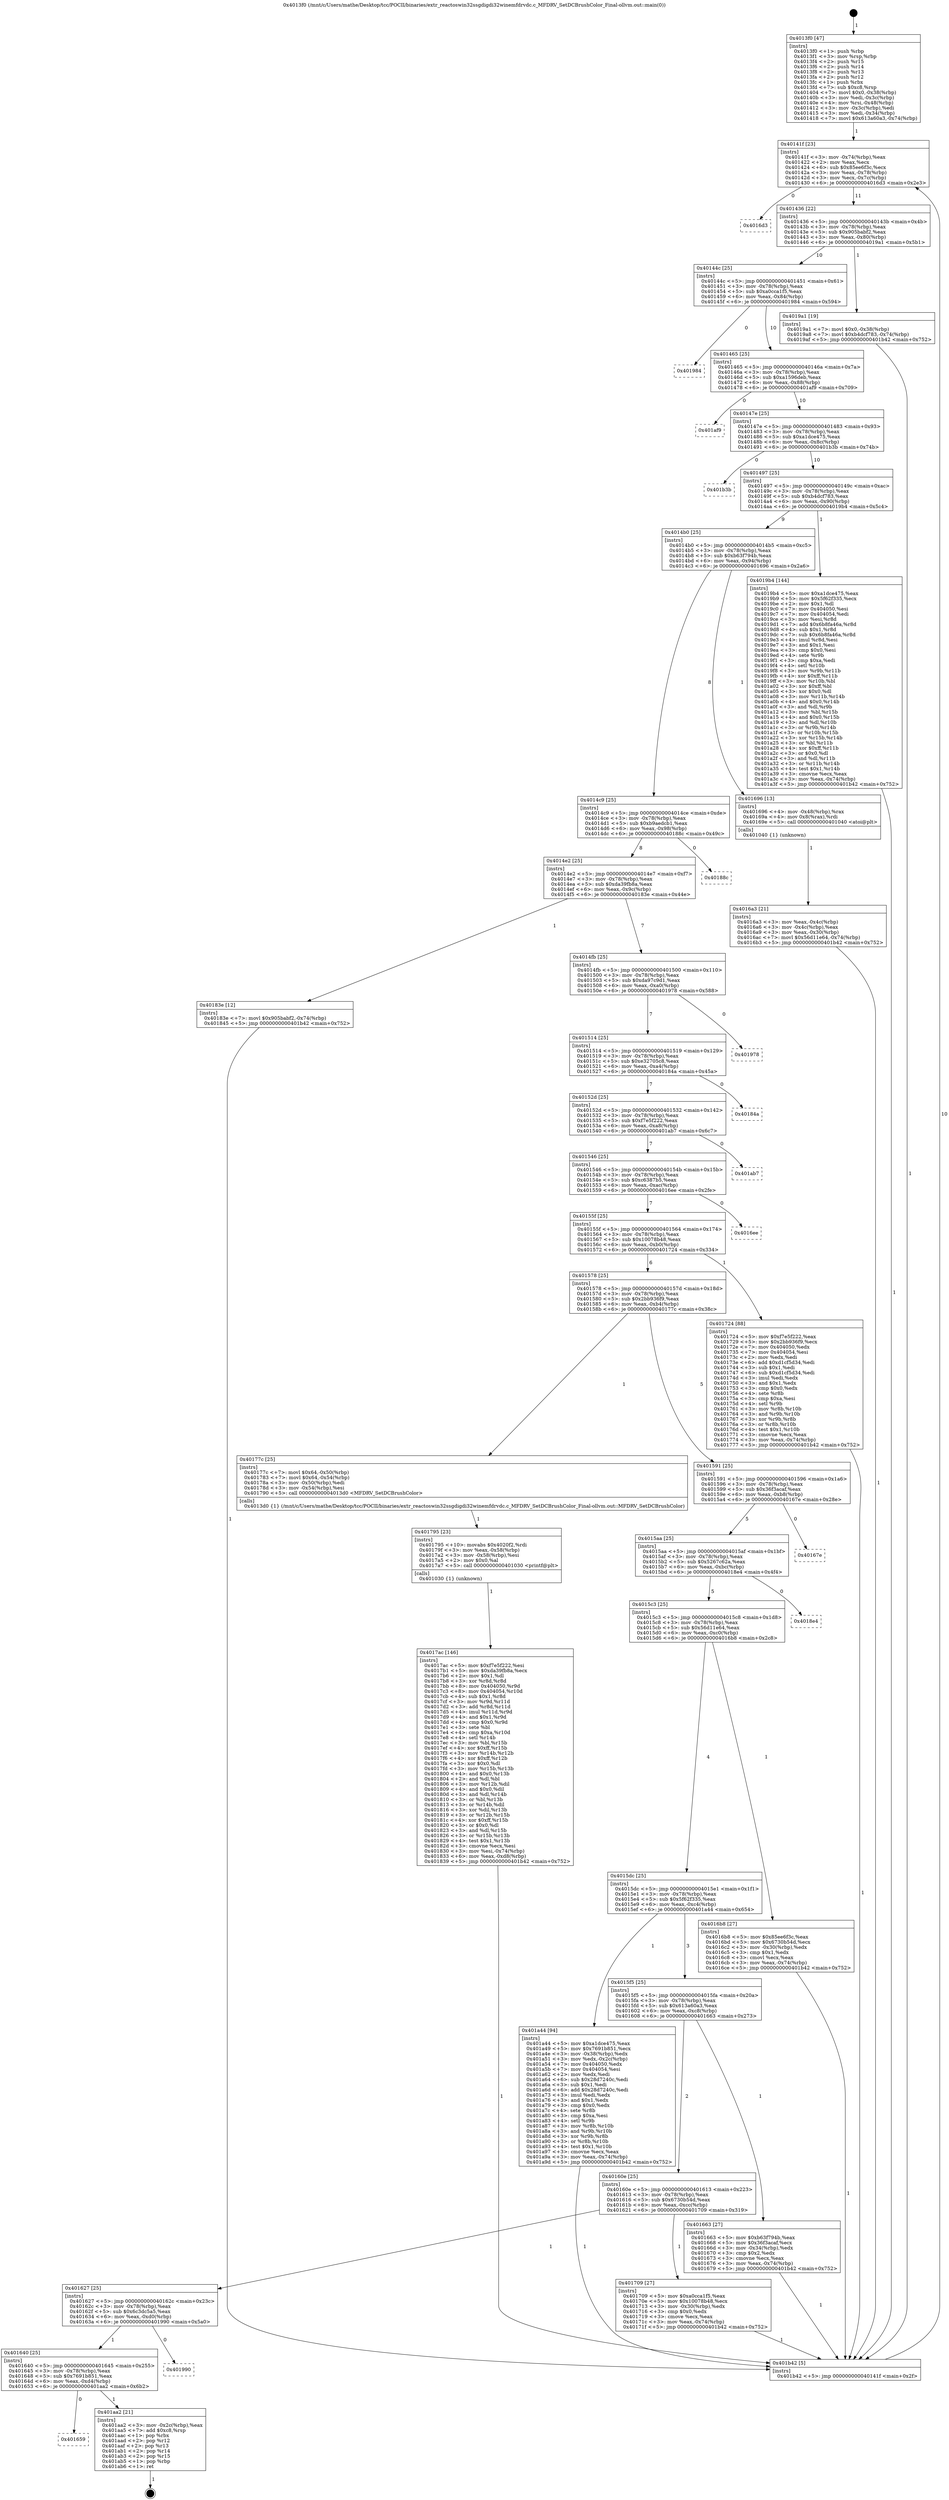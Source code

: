 digraph "0x4013f0" {
  label = "0x4013f0 (/mnt/c/Users/mathe/Desktop/tcc/POCII/binaries/extr_reactoswin32ssgdigdi32winemfdrvdc.c_MFDRV_SetDCBrushColor_Final-ollvm.out::main(0))"
  labelloc = "t"
  node[shape=record]

  Entry [label="",width=0.3,height=0.3,shape=circle,fillcolor=black,style=filled]
  "0x40141f" [label="{
     0x40141f [23]\l
     | [instrs]\l
     &nbsp;&nbsp;0x40141f \<+3\>: mov -0x74(%rbp),%eax\l
     &nbsp;&nbsp;0x401422 \<+2\>: mov %eax,%ecx\l
     &nbsp;&nbsp;0x401424 \<+6\>: sub $0x85ee6f3c,%ecx\l
     &nbsp;&nbsp;0x40142a \<+3\>: mov %eax,-0x78(%rbp)\l
     &nbsp;&nbsp;0x40142d \<+3\>: mov %ecx,-0x7c(%rbp)\l
     &nbsp;&nbsp;0x401430 \<+6\>: je 00000000004016d3 \<main+0x2e3\>\l
  }"]
  "0x4016d3" [label="{
     0x4016d3\l
  }", style=dashed]
  "0x401436" [label="{
     0x401436 [22]\l
     | [instrs]\l
     &nbsp;&nbsp;0x401436 \<+5\>: jmp 000000000040143b \<main+0x4b\>\l
     &nbsp;&nbsp;0x40143b \<+3\>: mov -0x78(%rbp),%eax\l
     &nbsp;&nbsp;0x40143e \<+5\>: sub $0x905babf2,%eax\l
     &nbsp;&nbsp;0x401443 \<+3\>: mov %eax,-0x80(%rbp)\l
     &nbsp;&nbsp;0x401446 \<+6\>: je 00000000004019a1 \<main+0x5b1\>\l
  }"]
  Exit [label="",width=0.3,height=0.3,shape=circle,fillcolor=black,style=filled,peripheries=2]
  "0x4019a1" [label="{
     0x4019a1 [19]\l
     | [instrs]\l
     &nbsp;&nbsp;0x4019a1 \<+7\>: movl $0x0,-0x38(%rbp)\l
     &nbsp;&nbsp;0x4019a8 \<+7\>: movl $0xb4dcf783,-0x74(%rbp)\l
     &nbsp;&nbsp;0x4019af \<+5\>: jmp 0000000000401b42 \<main+0x752\>\l
  }"]
  "0x40144c" [label="{
     0x40144c [25]\l
     | [instrs]\l
     &nbsp;&nbsp;0x40144c \<+5\>: jmp 0000000000401451 \<main+0x61\>\l
     &nbsp;&nbsp;0x401451 \<+3\>: mov -0x78(%rbp),%eax\l
     &nbsp;&nbsp;0x401454 \<+5\>: sub $0xa0cca1f5,%eax\l
     &nbsp;&nbsp;0x401459 \<+6\>: mov %eax,-0x84(%rbp)\l
     &nbsp;&nbsp;0x40145f \<+6\>: je 0000000000401984 \<main+0x594\>\l
  }"]
  "0x401659" [label="{
     0x401659\l
  }", style=dashed]
  "0x401984" [label="{
     0x401984\l
  }", style=dashed]
  "0x401465" [label="{
     0x401465 [25]\l
     | [instrs]\l
     &nbsp;&nbsp;0x401465 \<+5\>: jmp 000000000040146a \<main+0x7a\>\l
     &nbsp;&nbsp;0x40146a \<+3\>: mov -0x78(%rbp),%eax\l
     &nbsp;&nbsp;0x40146d \<+5\>: sub $0xa1596deb,%eax\l
     &nbsp;&nbsp;0x401472 \<+6\>: mov %eax,-0x88(%rbp)\l
     &nbsp;&nbsp;0x401478 \<+6\>: je 0000000000401af9 \<main+0x709\>\l
  }"]
  "0x401aa2" [label="{
     0x401aa2 [21]\l
     | [instrs]\l
     &nbsp;&nbsp;0x401aa2 \<+3\>: mov -0x2c(%rbp),%eax\l
     &nbsp;&nbsp;0x401aa5 \<+7\>: add $0xc8,%rsp\l
     &nbsp;&nbsp;0x401aac \<+1\>: pop %rbx\l
     &nbsp;&nbsp;0x401aad \<+2\>: pop %r12\l
     &nbsp;&nbsp;0x401aaf \<+2\>: pop %r13\l
     &nbsp;&nbsp;0x401ab1 \<+2\>: pop %r14\l
     &nbsp;&nbsp;0x401ab3 \<+2\>: pop %r15\l
     &nbsp;&nbsp;0x401ab5 \<+1\>: pop %rbp\l
     &nbsp;&nbsp;0x401ab6 \<+1\>: ret\l
  }"]
  "0x401af9" [label="{
     0x401af9\l
  }", style=dashed]
  "0x40147e" [label="{
     0x40147e [25]\l
     | [instrs]\l
     &nbsp;&nbsp;0x40147e \<+5\>: jmp 0000000000401483 \<main+0x93\>\l
     &nbsp;&nbsp;0x401483 \<+3\>: mov -0x78(%rbp),%eax\l
     &nbsp;&nbsp;0x401486 \<+5\>: sub $0xa1dce475,%eax\l
     &nbsp;&nbsp;0x40148b \<+6\>: mov %eax,-0x8c(%rbp)\l
     &nbsp;&nbsp;0x401491 \<+6\>: je 0000000000401b3b \<main+0x74b\>\l
  }"]
  "0x401640" [label="{
     0x401640 [25]\l
     | [instrs]\l
     &nbsp;&nbsp;0x401640 \<+5\>: jmp 0000000000401645 \<main+0x255\>\l
     &nbsp;&nbsp;0x401645 \<+3\>: mov -0x78(%rbp),%eax\l
     &nbsp;&nbsp;0x401648 \<+5\>: sub $0x7691b851,%eax\l
     &nbsp;&nbsp;0x40164d \<+6\>: mov %eax,-0xd4(%rbp)\l
     &nbsp;&nbsp;0x401653 \<+6\>: je 0000000000401aa2 \<main+0x6b2\>\l
  }"]
  "0x401b3b" [label="{
     0x401b3b\l
  }", style=dashed]
  "0x401497" [label="{
     0x401497 [25]\l
     | [instrs]\l
     &nbsp;&nbsp;0x401497 \<+5\>: jmp 000000000040149c \<main+0xac\>\l
     &nbsp;&nbsp;0x40149c \<+3\>: mov -0x78(%rbp),%eax\l
     &nbsp;&nbsp;0x40149f \<+5\>: sub $0xb4dcf783,%eax\l
     &nbsp;&nbsp;0x4014a4 \<+6\>: mov %eax,-0x90(%rbp)\l
     &nbsp;&nbsp;0x4014aa \<+6\>: je 00000000004019b4 \<main+0x5c4\>\l
  }"]
  "0x401990" [label="{
     0x401990\l
  }", style=dashed]
  "0x4019b4" [label="{
     0x4019b4 [144]\l
     | [instrs]\l
     &nbsp;&nbsp;0x4019b4 \<+5\>: mov $0xa1dce475,%eax\l
     &nbsp;&nbsp;0x4019b9 \<+5\>: mov $0x5f62f335,%ecx\l
     &nbsp;&nbsp;0x4019be \<+2\>: mov $0x1,%dl\l
     &nbsp;&nbsp;0x4019c0 \<+7\>: mov 0x404050,%esi\l
     &nbsp;&nbsp;0x4019c7 \<+7\>: mov 0x404054,%edi\l
     &nbsp;&nbsp;0x4019ce \<+3\>: mov %esi,%r8d\l
     &nbsp;&nbsp;0x4019d1 \<+7\>: add $0x6b8fa46a,%r8d\l
     &nbsp;&nbsp;0x4019d8 \<+4\>: sub $0x1,%r8d\l
     &nbsp;&nbsp;0x4019dc \<+7\>: sub $0x6b8fa46a,%r8d\l
     &nbsp;&nbsp;0x4019e3 \<+4\>: imul %r8d,%esi\l
     &nbsp;&nbsp;0x4019e7 \<+3\>: and $0x1,%esi\l
     &nbsp;&nbsp;0x4019ea \<+3\>: cmp $0x0,%esi\l
     &nbsp;&nbsp;0x4019ed \<+4\>: sete %r9b\l
     &nbsp;&nbsp;0x4019f1 \<+3\>: cmp $0xa,%edi\l
     &nbsp;&nbsp;0x4019f4 \<+4\>: setl %r10b\l
     &nbsp;&nbsp;0x4019f8 \<+3\>: mov %r9b,%r11b\l
     &nbsp;&nbsp;0x4019fb \<+4\>: xor $0xff,%r11b\l
     &nbsp;&nbsp;0x4019ff \<+3\>: mov %r10b,%bl\l
     &nbsp;&nbsp;0x401a02 \<+3\>: xor $0xff,%bl\l
     &nbsp;&nbsp;0x401a05 \<+3\>: xor $0x0,%dl\l
     &nbsp;&nbsp;0x401a08 \<+3\>: mov %r11b,%r14b\l
     &nbsp;&nbsp;0x401a0b \<+4\>: and $0x0,%r14b\l
     &nbsp;&nbsp;0x401a0f \<+3\>: and %dl,%r9b\l
     &nbsp;&nbsp;0x401a12 \<+3\>: mov %bl,%r15b\l
     &nbsp;&nbsp;0x401a15 \<+4\>: and $0x0,%r15b\l
     &nbsp;&nbsp;0x401a19 \<+3\>: and %dl,%r10b\l
     &nbsp;&nbsp;0x401a1c \<+3\>: or %r9b,%r14b\l
     &nbsp;&nbsp;0x401a1f \<+3\>: or %r10b,%r15b\l
     &nbsp;&nbsp;0x401a22 \<+3\>: xor %r15b,%r14b\l
     &nbsp;&nbsp;0x401a25 \<+3\>: or %bl,%r11b\l
     &nbsp;&nbsp;0x401a28 \<+4\>: xor $0xff,%r11b\l
     &nbsp;&nbsp;0x401a2c \<+3\>: or $0x0,%dl\l
     &nbsp;&nbsp;0x401a2f \<+3\>: and %dl,%r11b\l
     &nbsp;&nbsp;0x401a32 \<+3\>: or %r11b,%r14b\l
     &nbsp;&nbsp;0x401a35 \<+4\>: test $0x1,%r14b\l
     &nbsp;&nbsp;0x401a39 \<+3\>: cmovne %ecx,%eax\l
     &nbsp;&nbsp;0x401a3c \<+3\>: mov %eax,-0x74(%rbp)\l
     &nbsp;&nbsp;0x401a3f \<+5\>: jmp 0000000000401b42 \<main+0x752\>\l
  }"]
  "0x4014b0" [label="{
     0x4014b0 [25]\l
     | [instrs]\l
     &nbsp;&nbsp;0x4014b0 \<+5\>: jmp 00000000004014b5 \<main+0xc5\>\l
     &nbsp;&nbsp;0x4014b5 \<+3\>: mov -0x78(%rbp),%eax\l
     &nbsp;&nbsp;0x4014b8 \<+5\>: sub $0xb63f794b,%eax\l
     &nbsp;&nbsp;0x4014bd \<+6\>: mov %eax,-0x94(%rbp)\l
     &nbsp;&nbsp;0x4014c3 \<+6\>: je 0000000000401696 \<main+0x2a6\>\l
  }"]
  "0x4017ac" [label="{
     0x4017ac [146]\l
     | [instrs]\l
     &nbsp;&nbsp;0x4017ac \<+5\>: mov $0xf7e5f222,%esi\l
     &nbsp;&nbsp;0x4017b1 \<+5\>: mov $0xda39fb8a,%ecx\l
     &nbsp;&nbsp;0x4017b6 \<+2\>: mov $0x1,%dl\l
     &nbsp;&nbsp;0x4017b8 \<+3\>: xor %r8d,%r8d\l
     &nbsp;&nbsp;0x4017bb \<+8\>: mov 0x404050,%r9d\l
     &nbsp;&nbsp;0x4017c3 \<+8\>: mov 0x404054,%r10d\l
     &nbsp;&nbsp;0x4017cb \<+4\>: sub $0x1,%r8d\l
     &nbsp;&nbsp;0x4017cf \<+3\>: mov %r9d,%r11d\l
     &nbsp;&nbsp;0x4017d2 \<+3\>: add %r8d,%r11d\l
     &nbsp;&nbsp;0x4017d5 \<+4\>: imul %r11d,%r9d\l
     &nbsp;&nbsp;0x4017d9 \<+4\>: and $0x1,%r9d\l
     &nbsp;&nbsp;0x4017dd \<+4\>: cmp $0x0,%r9d\l
     &nbsp;&nbsp;0x4017e1 \<+3\>: sete %bl\l
     &nbsp;&nbsp;0x4017e4 \<+4\>: cmp $0xa,%r10d\l
     &nbsp;&nbsp;0x4017e8 \<+4\>: setl %r14b\l
     &nbsp;&nbsp;0x4017ec \<+3\>: mov %bl,%r15b\l
     &nbsp;&nbsp;0x4017ef \<+4\>: xor $0xff,%r15b\l
     &nbsp;&nbsp;0x4017f3 \<+3\>: mov %r14b,%r12b\l
     &nbsp;&nbsp;0x4017f6 \<+4\>: xor $0xff,%r12b\l
     &nbsp;&nbsp;0x4017fa \<+3\>: xor $0x0,%dl\l
     &nbsp;&nbsp;0x4017fd \<+3\>: mov %r15b,%r13b\l
     &nbsp;&nbsp;0x401800 \<+4\>: and $0x0,%r13b\l
     &nbsp;&nbsp;0x401804 \<+2\>: and %dl,%bl\l
     &nbsp;&nbsp;0x401806 \<+3\>: mov %r12b,%dil\l
     &nbsp;&nbsp;0x401809 \<+4\>: and $0x0,%dil\l
     &nbsp;&nbsp;0x40180d \<+3\>: and %dl,%r14b\l
     &nbsp;&nbsp;0x401810 \<+3\>: or %bl,%r13b\l
     &nbsp;&nbsp;0x401813 \<+3\>: or %r14b,%dil\l
     &nbsp;&nbsp;0x401816 \<+3\>: xor %dil,%r13b\l
     &nbsp;&nbsp;0x401819 \<+3\>: or %r12b,%r15b\l
     &nbsp;&nbsp;0x40181c \<+4\>: xor $0xff,%r15b\l
     &nbsp;&nbsp;0x401820 \<+3\>: or $0x0,%dl\l
     &nbsp;&nbsp;0x401823 \<+3\>: and %dl,%r15b\l
     &nbsp;&nbsp;0x401826 \<+3\>: or %r15b,%r13b\l
     &nbsp;&nbsp;0x401829 \<+4\>: test $0x1,%r13b\l
     &nbsp;&nbsp;0x40182d \<+3\>: cmovne %ecx,%esi\l
     &nbsp;&nbsp;0x401830 \<+3\>: mov %esi,-0x74(%rbp)\l
     &nbsp;&nbsp;0x401833 \<+6\>: mov %eax,-0xd8(%rbp)\l
     &nbsp;&nbsp;0x401839 \<+5\>: jmp 0000000000401b42 \<main+0x752\>\l
  }"]
  "0x401696" [label="{
     0x401696 [13]\l
     | [instrs]\l
     &nbsp;&nbsp;0x401696 \<+4\>: mov -0x48(%rbp),%rax\l
     &nbsp;&nbsp;0x40169a \<+4\>: mov 0x8(%rax),%rdi\l
     &nbsp;&nbsp;0x40169e \<+5\>: call 0000000000401040 \<atoi@plt\>\l
     | [calls]\l
     &nbsp;&nbsp;0x401040 \{1\} (unknown)\l
  }"]
  "0x4014c9" [label="{
     0x4014c9 [25]\l
     | [instrs]\l
     &nbsp;&nbsp;0x4014c9 \<+5\>: jmp 00000000004014ce \<main+0xde\>\l
     &nbsp;&nbsp;0x4014ce \<+3\>: mov -0x78(%rbp),%eax\l
     &nbsp;&nbsp;0x4014d1 \<+5\>: sub $0xb9aedcb1,%eax\l
     &nbsp;&nbsp;0x4014d6 \<+6\>: mov %eax,-0x98(%rbp)\l
     &nbsp;&nbsp;0x4014dc \<+6\>: je 000000000040188c \<main+0x49c\>\l
  }"]
  "0x401795" [label="{
     0x401795 [23]\l
     | [instrs]\l
     &nbsp;&nbsp;0x401795 \<+10\>: movabs $0x4020f2,%rdi\l
     &nbsp;&nbsp;0x40179f \<+3\>: mov %eax,-0x58(%rbp)\l
     &nbsp;&nbsp;0x4017a2 \<+3\>: mov -0x58(%rbp),%esi\l
     &nbsp;&nbsp;0x4017a5 \<+2\>: mov $0x0,%al\l
     &nbsp;&nbsp;0x4017a7 \<+5\>: call 0000000000401030 \<printf@plt\>\l
     | [calls]\l
     &nbsp;&nbsp;0x401030 \{1\} (unknown)\l
  }"]
  "0x40188c" [label="{
     0x40188c\l
  }", style=dashed]
  "0x4014e2" [label="{
     0x4014e2 [25]\l
     | [instrs]\l
     &nbsp;&nbsp;0x4014e2 \<+5\>: jmp 00000000004014e7 \<main+0xf7\>\l
     &nbsp;&nbsp;0x4014e7 \<+3\>: mov -0x78(%rbp),%eax\l
     &nbsp;&nbsp;0x4014ea \<+5\>: sub $0xda39fb8a,%eax\l
     &nbsp;&nbsp;0x4014ef \<+6\>: mov %eax,-0x9c(%rbp)\l
     &nbsp;&nbsp;0x4014f5 \<+6\>: je 000000000040183e \<main+0x44e\>\l
  }"]
  "0x401627" [label="{
     0x401627 [25]\l
     | [instrs]\l
     &nbsp;&nbsp;0x401627 \<+5\>: jmp 000000000040162c \<main+0x23c\>\l
     &nbsp;&nbsp;0x40162c \<+3\>: mov -0x78(%rbp),%eax\l
     &nbsp;&nbsp;0x40162f \<+5\>: sub $0x6c3dc5a5,%eax\l
     &nbsp;&nbsp;0x401634 \<+6\>: mov %eax,-0xd0(%rbp)\l
     &nbsp;&nbsp;0x40163a \<+6\>: je 0000000000401990 \<main+0x5a0\>\l
  }"]
  "0x40183e" [label="{
     0x40183e [12]\l
     | [instrs]\l
     &nbsp;&nbsp;0x40183e \<+7\>: movl $0x905babf2,-0x74(%rbp)\l
     &nbsp;&nbsp;0x401845 \<+5\>: jmp 0000000000401b42 \<main+0x752\>\l
  }"]
  "0x4014fb" [label="{
     0x4014fb [25]\l
     | [instrs]\l
     &nbsp;&nbsp;0x4014fb \<+5\>: jmp 0000000000401500 \<main+0x110\>\l
     &nbsp;&nbsp;0x401500 \<+3\>: mov -0x78(%rbp),%eax\l
     &nbsp;&nbsp;0x401503 \<+5\>: sub $0xda97c9d1,%eax\l
     &nbsp;&nbsp;0x401508 \<+6\>: mov %eax,-0xa0(%rbp)\l
     &nbsp;&nbsp;0x40150e \<+6\>: je 0000000000401978 \<main+0x588\>\l
  }"]
  "0x401709" [label="{
     0x401709 [27]\l
     | [instrs]\l
     &nbsp;&nbsp;0x401709 \<+5\>: mov $0xa0cca1f5,%eax\l
     &nbsp;&nbsp;0x40170e \<+5\>: mov $0x10078b48,%ecx\l
     &nbsp;&nbsp;0x401713 \<+3\>: mov -0x30(%rbp),%edx\l
     &nbsp;&nbsp;0x401716 \<+3\>: cmp $0x0,%edx\l
     &nbsp;&nbsp;0x401719 \<+3\>: cmove %ecx,%eax\l
     &nbsp;&nbsp;0x40171c \<+3\>: mov %eax,-0x74(%rbp)\l
     &nbsp;&nbsp;0x40171f \<+5\>: jmp 0000000000401b42 \<main+0x752\>\l
  }"]
  "0x401978" [label="{
     0x401978\l
  }", style=dashed]
  "0x401514" [label="{
     0x401514 [25]\l
     | [instrs]\l
     &nbsp;&nbsp;0x401514 \<+5\>: jmp 0000000000401519 \<main+0x129\>\l
     &nbsp;&nbsp;0x401519 \<+3\>: mov -0x78(%rbp),%eax\l
     &nbsp;&nbsp;0x40151c \<+5\>: sub $0xe32705c8,%eax\l
     &nbsp;&nbsp;0x401521 \<+6\>: mov %eax,-0xa4(%rbp)\l
     &nbsp;&nbsp;0x401527 \<+6\>: je 000000000040184a \<main+0x45a\>\l
  }"]
  "0x4016a3" [label="{
     0x4016a3 [21]\l
     | [instrs]\l
     &nbsp;&nbsp;0x4016a3 \<+3\>: mov %eax,-0x4c(%rbp)\l
     &nbsp;&nbsp;0x4016a6 \<+3\>: mov -0x4c(%rbp),%eax\l
     &nbsp;&nbsp;0x4016a9 \<+3\>: mov %eax,-0x30(%rbp)\l
     &nbsp;&nbsp;0x4016ac \<+7\>: movl $0x56d11e64,-0x74(%rbp)\l
     &nbsp;&nbsp;0x4016b3 \<+5\>: jmp 0000000000401b42 \<main+0x752\>\l
  }"]
  "0x40184a" [label="{
     0x40184a\l
  }", style=dashed]
  "0x40152d" [label="{
     0x40152d [25]\l
     | [instrs]\l
     &nbsp;&nbsp;0x40152d \<+5\>: jmp 0000000000401532 \<main+0x142\>\l
     &nbsp;&nbsp;0x401532 \<+3\>: mov -0x78(%rbp),%eax\l
     &nbsp;&nbsp;0x401535 \<+5\>: sub $0xf7e5f222,%eax\l
     &nbsp;&nbsp;0x40153a \<+6\>: mov %eax,-0xa8(%rbp)\l
     &nbsp;&nbsp;0x401540 \<+6\>: je 0000000000401ab7 \<main+0x6c7\>\l
  }"]
  "0x4013f0" [label="{
     0x4013f0 [47]\l
     | [instrs]\l
     &nbsp;&nbsp;0x4013f0 \<+1\>: push %rbp\l
     &nbsp;&nbsp;0x4013f1 \<+3\>: mov %rsp,%rbp\l
     &nbsp;&nbsp;0x4013f4 \<+2\>: push %r15\l
     &nbsp;&nbsp;0x4013f6 \<+2\>: push %r14\l
     &nbsp;&nbsp;0x4013f8 \<+2\>: push %r13\l
     &nbsp;&nbsp;0x4013fa \<+2\>: push %r12\l
     &nbsp;&nbsp;0x4013fc \<+1\>: push %rbx\l
     &nbsp;&nbsp;0x4013fd \<+7\>: sub $0xc8,%rsp\l
     &nbsp;&nbsp;0x401404 \<+7\>: movl $0x0,-0x38(%rbp)\l
     &nbsp;&nbsp;0x40140b \<+3\>: mov %edi,-0x3c(%rbp)\l
     &nbsp;&nbsp;0x40140e \<+4\>: mov %rsi,-0x48(%rbp)\l
     &nbsp;&nbsp;0x401412 \<+3\>: mov -0x3c(%rbp),%edi\l
     &nbsp;&nbsp;0x401415 \<+3\>: mov %edi,-0x34(%rbp)\l
     &nbsp;&nbsp;0x401418 \<+7\>: movl $0x613a60a3,-0x74(%rbp)\l
  }"]
  "0x401ab7" [label="{
     0x401ab7\l
  }", style=dashed]
  "0x401546" [label="{
     0x401546 [25]\l
     | [instrs]\l
     &nbsp;&nbsp;0x401546 \<+5\>: jmp 000000000040154b \<main+0x15b\>\l
     &nbsp;&nbsp;0x40154b \<+3\>: mov -0x78(%rbp),%eax\l
     &nbsp;&nbsp;0x40154e \<+5\>: sub $0xc6387b5,%eax\l
     &nbsp;&nbsp;0x401553 \<+6\>: mov %eax,-0xac(%rbp)\l
     &nbsp;&nbsp;0x401559 \<+6\>: je 00000000004016ee \<main+0x2fe\>\l
  }"]
  "0x401b42" [label="{
     0x401b42 [5]\l
     | [instrs]\l
     &nbsp;&nbsp;0x401b42 \<+5\>: jmp 000000000040141f \<main+0x2f\>\l
  }"]
  "0x4016ee" [label="{
     0x4016ee\l
  }", style=dashed]
  "0x40155f" [label="{
     0x40155f [25]\l
     | [instrs]\l
     &nbsp;&nbsp;0x40155f \<+5\>: jmp 0000000000401564 \<main+0x174\>\l
     &nbsp;&nbsp;0x401564 \<+3\>: mov -0x78(%rbp),%eax\l
     &nbsp;&nbsp;0x401567 \<+5\>: sub $0x10078b48,%eax\l
     &nbsp;&nbsp;0x40156c \<+6\>: mov %eax,-0xb0(%rbp)\l
     &nbsp;&nbsp;0x401572 \<+6\>: je 0000000000401724 \<main+0x334\>\l
  }"]
  "0x40160e" [label="{
     0x40160e [25]\l
     | [instrs]\l
     &nbsp;&nbsp;0x40160e \<+5\>: jmp 0000000000401613 \<main+0x223\>\l
     &nbsp;&nbsp;0x401613 \<+3\>: mov -0x78(%rbp),%eax\l
     &nbsp;&nbsp;0x401616 \<+5\>: sub $0x6730b54d,%eax\l
     &nbsp;&nbsp;0x40161b \<+6\>: mov %eax,-0xcc(%rbp)\l
     &nbsp;&nbsp;0x401621 \<+6\>: je 0000000000401709 \<main+0x319\>\l
  }"]
  "0x401724" [label="{
     0x401724 [88]\l
     | [instrs]\l
     &nbsp;&nbsp;0x401724 \<+5\>: mov $0xf7e5f222,%eax\l
     &nbsp;&nbsp;0x401729 \<+5\>: mov $0x2bb936f9,%ecx\l
     &nbsp;&nbsp;0x40172e \<+7\>: mov 0x404050,%edx\l
     &nbsp;&nbsp;0x401735 \<+7\>: mov 0x404054,%esi\l
     &nbsp;&nbsp;0x40173c \<+2\>: mov %edx,%edi\l
     &nbsp;&nbsp;0x40173e \<+6\>: add $0xd1cf5d34,%edi\l
     &nbsp;&nbsp;0x401744 \<+3\>: sub $0x1,%edi\l
     &nbsp;&nbsp;0x401747 \<+6\>: sub $0xd1cf5d34,%edi\l
     &nbsp;&nbsp;0x40174d \<+3\>: imul %edi,%edx\l
     &nbsp;&nbsp;0x401750 \<+3\>: and $0x1,%edx\l
     &nbsp;&nbsp;0x401753 \<+3\>: cmp $0x0,%edx\l
     &nbsp;&nbsp;0x401756 \<+4\>: sete %r8b\l
     &nbsp;&nbsp;0x40175a \<+3\>: cmp $0xa,%esi\l
     &nbsp;&nbsp;0x40175d \<+4\>: setl %r9b\l
     &nbsp;&nbsp;0x401761 \<+3\>: mov %r8b,%r10b\l
     &nbsp;&nbsp;0x401764 \<+3\>: and %r9b,%r10b\l
     &nbsp;&nbsp;0x401767 \<+3\>: xor %r9b,%r8b\l
     &nbsp;&nbsp;0x40176a \<+3\>: or %r8b,%r10b\l
     &nbsp;&nbsp;0x40176d \<+4\>: test $0x1,%r10b\l
     &nbsp;&nbsp;0x401771 \<+3\>: cmovne %ecx,%eax\l
     &nbsp;&nbsp;0x401774 \<+3\>: mov %eax,-0x74(%rbp)\l
     &nbsp;&nbsp;0x401777 \<+5\>: jmp 0000000000401b42 \<main+0x752\>\l
  }"]
  "0x401578" [label="{
     0x401578 [25]\l
     | [instrs]\l
     &nbsp;&nbsp;0x401578 \<+5\>: jmp 000000000040157d \<main+0x18d\>\l
     &nbsp;&nbsp;0x40157d \<+3\>: mov -0x78(%rbp),%eax\l
     &nbsp;&nbsp;0x401580 \<+5\>: sub $0x2bb936f9,%eax\l
     &nbsp;&nbsp;0x401585 \<+6\>: mov %eax,-0xb4(%rbp)\l
     &nbsp;&nbsp;0x40158b \<+6\>: je 000000000040177c \<main+0x38c\>\l
  }"]
  "0x401663" [label="{
     0x401663 [27]\l
     | [instrs]\l
     &nbsp;&nbsp;0x401663 \<+5\>: mov $0xb63f794b,%eax\l
     &nbsp;&nbsp;0x401668 \<+5\>: mov $0x36f3acaf,%ecx\l
     &nbsp;&nbsp;0x40166d \<+3\>: mov -0x34(%rbp),%edx\l
     &nbsp;&nbsp;0x401670 \<+3\>: cmp $0x2,%edx\l
     &nbsp;&nbsp;0x401673 \<+3\>: cmovne %ecx,%eax\l
     &nbsp;&nbsp;0x401676 \<+3\>: mov %eax,-0x74(%rbp)\l
     &nbsp;&nbsp;0x401679 \<+5\>: jmp 0000000000401b42 \<main+0x752\>\l
  }"]
  "0x40177c" [label="{
     0x40177c [25]\l
     | [instrs]\l
     &nbsp;&nbsp;0x40177c \<+7\>: movl $0x64,-0x50(%rbp)\l
     &nbsp;&nbsp;0x401783 \<+7\>: movl $0x64,-0x54(%rbp)\l
     &nbsp;&nbsp;0x40178a \<+3\>: mov -0x50(%rbp),%edi\l
     &nbsp;&nbsp;0x40178d \<+3\>: mov -0x54(%rbp),%esi\l
     &nbsp;&nbsp;0x401790 \<+5\>: call 00000000004013d0 \<MFDRV_SetDCBrushColor\>\l
     | [calls]\l
     &nbsp;&nbsp;0x4013d0 \{1\} (/mnt/c/Users/mathe/Desktop/tcc/POCII/binaries/extr_reactoswin32ssgdigdi32winemfdrvdc.c_MFDRV_SetDCBrushColor_Final-ollvm.out::MFDRV_SetDCBrushColor)\l
  }"]
  "0x401591" [label="{
     0x401591 [25]\l
     | [instrs]\l
     &nbsp;&nbsp;0x401591 \<+5\>: jmp 0000000000401596 \<main+0x1a6\>\l
     &nbsp;&nbsp;0x401596 \<+3\>: mov -0x78(%rbp),%eax\l
     &nbsp;&nbsp;0x401599 \<+5\>: sub $0x36f3acaf,%eax\l
     &nbsp;&nbsp;0x40159e \<+6\>: mov %eax,-0xb8(%rbp)\l
     &nbsp;&nbsp;0x4015a4 \<+6\>: je 000000000040167e \<main+0x28e\>\l
  }"]
  "0x4015f5" [label="{
     0x4015f5 [25]\l
     | [instrs]\l
     &nbsp;&nbsp;0x4015f5 \<+5\>: jmp 00000000004015fa \<main+0x20a\>\l
     &nbsp;&nbsp;0x4015fa \<+3\>: mov -0x78(%rbp),%eax\l
     &nbsp;&nbsp;0x4015fd \<+5\>: sub $0x613a60a3,%eax\l
     &nbsp;&nbsp;0x401602 \<+6\>: mov %eax,-0xc8(%rbp)\l
     &nbsp;&nbsp;0x401608 \<+6\>: je 0000000000401663 \<main+0x273\>\l
  }"]
  "0x40167e" [label="{
     0x40167e\l
  }", style=dashed]
  "0x4015aa" [label="{
     0x4015aa [25]\l
     | [instrs]\l
     &nbsp;&nbsp;0x4015aa \<+5\>: jmp 00000000004015af \<main+0x1bf\>\l
     &nbsp;&nbsp;0x4015af \<+3\>: mov -0x78(%rbp),%eax\l
     &nbsp;&nbsp;0x4015b2 \<+5\>: sub $0x5267c62a,%eax\l
     &nbsp;&nbsp;0x4015b7 \<+6\>: mov %eax,-0xbc(%rbp)\l
     &nbsp;&nbsp;0x4015bd \<+6\>: je 00000000004018e4 \<main+0x4f4\>\l
  }"]
  "0x401a44" [label="{
     0x401a44 [94]\l
     | [instrs]\l
     &nbsp;&nbsp;0x401a44 \<+5\>: mov $0xa1dce475,%eax\l
     &nbsp;&nbsp;0x401a49 \<+5\>: mov $0x7691b851,%ecx\l
     &nbsp;&nbsp;0x401a4e \<+3\>: mov -0x38(%rbp),%edx\l
     &nbsp;&nbsp;0x401a51 \<+3\>: mov %edx,-0x2c(%rbp)\l
     &nbsp;&nbsp;0x401a54 \<+7\>: mov 0x404050,%edx\l
     &nbsp;&nbsp;0x401a5b \<+7\>: mov 0x404054,%esi\l
     &nbsp;&nbsp;0x401a62 \<+2\>: mov %edx,%edi\l
     &nbsp;&nbsp;0x401a64 \<+6\>: sub $0x28d7240c,%edi\l
     &nbsp;&nbsp;0x401a6a \<+3\>: sub $0x1,%edi\l
     &nbsp;&nbsp;0x401a6d \<+6\>: add $0x28d7240c,%edi\l
     &nbsp;&nbsp;0x401a73 \<+3\>: imul %edi,%edx\l
     &nbsp;&nbsp;0x401a76 \<+3\>: and $0x1,%edx\l
     &nbsp;&nbsp;0x401a79 \<+3\>: cmp $0x0,%edx\l
     &nbsp;&nbsp;0x401a7c \<+4\>: sete %r8b\l
     &nbsp;&nbsp;0x401a80 \<+3\>: cmp $0xa,%esi\l
     &nbsp;&nbsp;0x401a83 \<+4\>: setl %r9b\l
     &nbsp;&nbsp;0x401a87 \<+3\>: mov %r8b,%r10b\l
     &nbsp;&nbsp;0x401a8a \<+3\>: and %r9b,%r10b\l
     &nbsp;&nbsp;0x401a8d \<+3\>: xor %r9b,%r8b\l
     &nbsp;&nbsp;0x401a90 \<+3\>: or %r8b,%r10b\l
     &nbsp;&nbsp;0x401a93 \<+4\>: test $0x1,%r10b\l
     &nbsp;&nbsp;0x401a97 \<+3\>: cmovne %ecx,%eax\l
     &nbsp;&nbsp;0x401a9a \<+3\>: mov %eax,-0x74(%rbp)\l
     &nbsp;&nbsp;0x401a9d \<+5\>: jmp 0000000000401b42 \<main+0x752\>\l
  }"]
  "0x4018e4" [label="{
     0x4018e4\l
  }", style=dashed]
  "0x4015c3" [label="{
     0x4015c3 [25]\l
     | [instrs]\l
     &nbsp;&nbsp;0x4015c3 \<+5\>: jmp 00000000004015c8 \<main+0x1d8\>\l
     &nbsp;&nbsp;0x4015c8 \<+3\>: mov -0x78(%rbp),%eax\l
     &nbsp;&nbsp;0x4015cb \<+5\>: sub $0x56d11e64,%eax\l
     &nbsp;&nbsp;0x4015d0 \<+6\>: mov %eax,-0xc0(%rbp)\l
     &nbsp;&nbsp;0x4015d6 \<+6\>: je 00000000004016b8 \<main+0x2c8\>\l
  }"]
  "0x4015dc" [label="{
     0x4015dc [25]\l
     | [instrs]\l
     &nbsp;&nbsp;0x4015dc \<+5\>: jmp 00000000004015e1 \<main+0x1f1\>\l
     &nbsp;&nbsp;0x4015e1 \<+3\>: mov -0x78(%rbp),%eax\l
     &nbsp;&nbsp;0x4015e4 \<+5\>: sub $0x5f62f335,%eax\l
     &nbsp;&nbsp;0x4015e9 \<+6\>: mov %eax,-0xc4(%rbp)\l
     &nbsp;&nbsp;0x4015ef \<+6\>: je 0000000000401a44 \<main+0x654\>\l
  }"]
  "0x4016b8" [label="{
     0x4016b8 [27]\l
     | [instrs]\l
     &nbsp;&nbsp;0x4016b8 \<+5\>: mov $0x85ee6f3c,%eax\l
     &nbsp;&nbsp;0x4016bd \<+5\>: mov $0x6730b54d,%ecx\l
     &nbsp;&nbsp;0x4016c2 \<+3\>: mov -0x30(%rbp),%edx\l
     &nbsp;&nbsp;0x4016c5 \<+3\>: cmp $0x1,%edx\l
     &nbsp;&nbsp;0x4016c8 \<+3\>: cmovl %ecx,%eax\l
     &nbsp;&nbsp;0x4016cb \<+3\>: mov %eax,-0x74(%rbp)\l
     &nbsp;&nbsp;0x4016ce \<+5\>: jmp 0000000000401b42 \<main+0x752\>\l
  }"]
  Entry -> "0x4013f0" [label=" 1"]
  "0x40141f" -> "0x4016d3" [label=" 0"]
  "0x40141f" -> "0x401436" [label=" 11"]
  "0x401aa2" -> Exit [label=" 1"]
  "0x401436" -> "0x4019a1" [label=" 1"]
  "0x401436" -> "0x40144c" [label=" 10"]
  "0x401640" -> "0x401659" [label=" 0"]
  "0x40144c" -> "0x401984" [label=" 0"]
  "0x40144c" -> "0x401465" [label=" 10"]
  "0x401640" -> "0x401aa2" [label=" 1"]
  "0x401465" -> "0x401af9" [label=" 0"]
  "0x401465" -> "0x40147e" [label=" 10"]
  "0x401627" -> "0x401640" [label=" 1"]
  "0x40147e" -> "0x401b3b" [label=" 0"]
  "0x40147e" -> "0x401497" [label=" 10"]
  "0x401627" -> "0x401990" [label=" 0"]
  "0x401497" -> "0x4019b4" [label=" 1"]
  "0x401497" -> "0x4014b0" [label=" 9"]
  "0x401a44" -> "0x401b42" [label=" 1"]
  "0x4014b0" -> "0x401696" [label=" 1"]
  "0x4014b0" -> "0x4014c9" [label=" 8"]
  "0x4019b4" -> "0x401b42" [label=" 1"]
  "0x4014c9" -> "0x40188c" [label=" 0"]
  "0x4014c9" -> "0x4014e2" [label=" 8"]
  "0x4019a1" -> "0x401b42" [label=" 1"]
  "0x4014e2" -> "0x40183e" [label=" 1"]
  "0x4014e2" -> "0x4014fb" [label=" 7"]
  "0x40183e" -> "0x401b42" [label=" 1"]
  "0x4014fb" -> "0x401978" [label=" 0"]
  "0x4014fb" -> "0x401514" [label=" 7"]
  "0x4017ac" -> "0x401b42" [label=" 1"]
  "0x401514" -> "0x40184a" [label=" 0"]
  "0x401514" -> "0x40152d" [label=" 7"]
  "0x40177c" -> "0x401795" [label=" 1"]
  "0x40152d" -> "0x401ab7" [label=" 0"]
  "0x40152d" -> "0x401546" [label=" 7"]
  "0x401724" -> "0x401b42" [label=" 1"]
  "0x401546" -> "0x4016ee" [label=" 0"]
  "0x401546" -> "0x40155f" [label=" 7"]
  "0x401709" -> "0x401b42" [label=" 1"]
  "0x40155f" -> "0x401724" [label=" 1"]
  "0x40155f" -> "0x401578" [label=" 6"]
  "0x40160e" -> "0x401627" [label=" 1"]
  "0x401578" -> "0x40177c" [label=" 1"]
  "0x401578" -> "0x401591" [label=" 5"]
  "0x40160e" -> "0x401709" [label=" 1"]
  "0x401591" -> "0x40167e" [label=" 0"]
  "0x401591" -> "0x4015aa" [label=" 5"]
  "0x4016b8" -> "0x401b42" [label=" 1"]
  "0x4015aa" -> "0x4018e4" [label=" 0"]
  "0x4015aa" -> "0x4015c3" [label=" 5"]
  "0x4016a3" -> "0x401b42" [label=" 1"]
  "0x4015c3" -> "0x4016b8" [label=" 1"]
  "0x4015c3" -> "0x4015dc" [label=" 4"]
  "0x401696" -> "0x4016a3" [label=" 1"]
  "0x4015dc" -> "0x401a44" [label=" 1"]
  "0x4015dc" -> "0x4015f5" [label=" 3"]
  "0x401795" -> "0x4017ac" [label=" 1"]
  "0x4015f5" -> "0x401663" [label=" 1"]
  "0x4015f5" -> "0x40160e" [label=" 2"]
  "0x401663" -> "0x401b42" [label=" 1"]
  "0x4013f0" -> "0x40141f" [label=" 1"]
  "0x401b42" -> "0x40141f" [label=" 10"]
}
